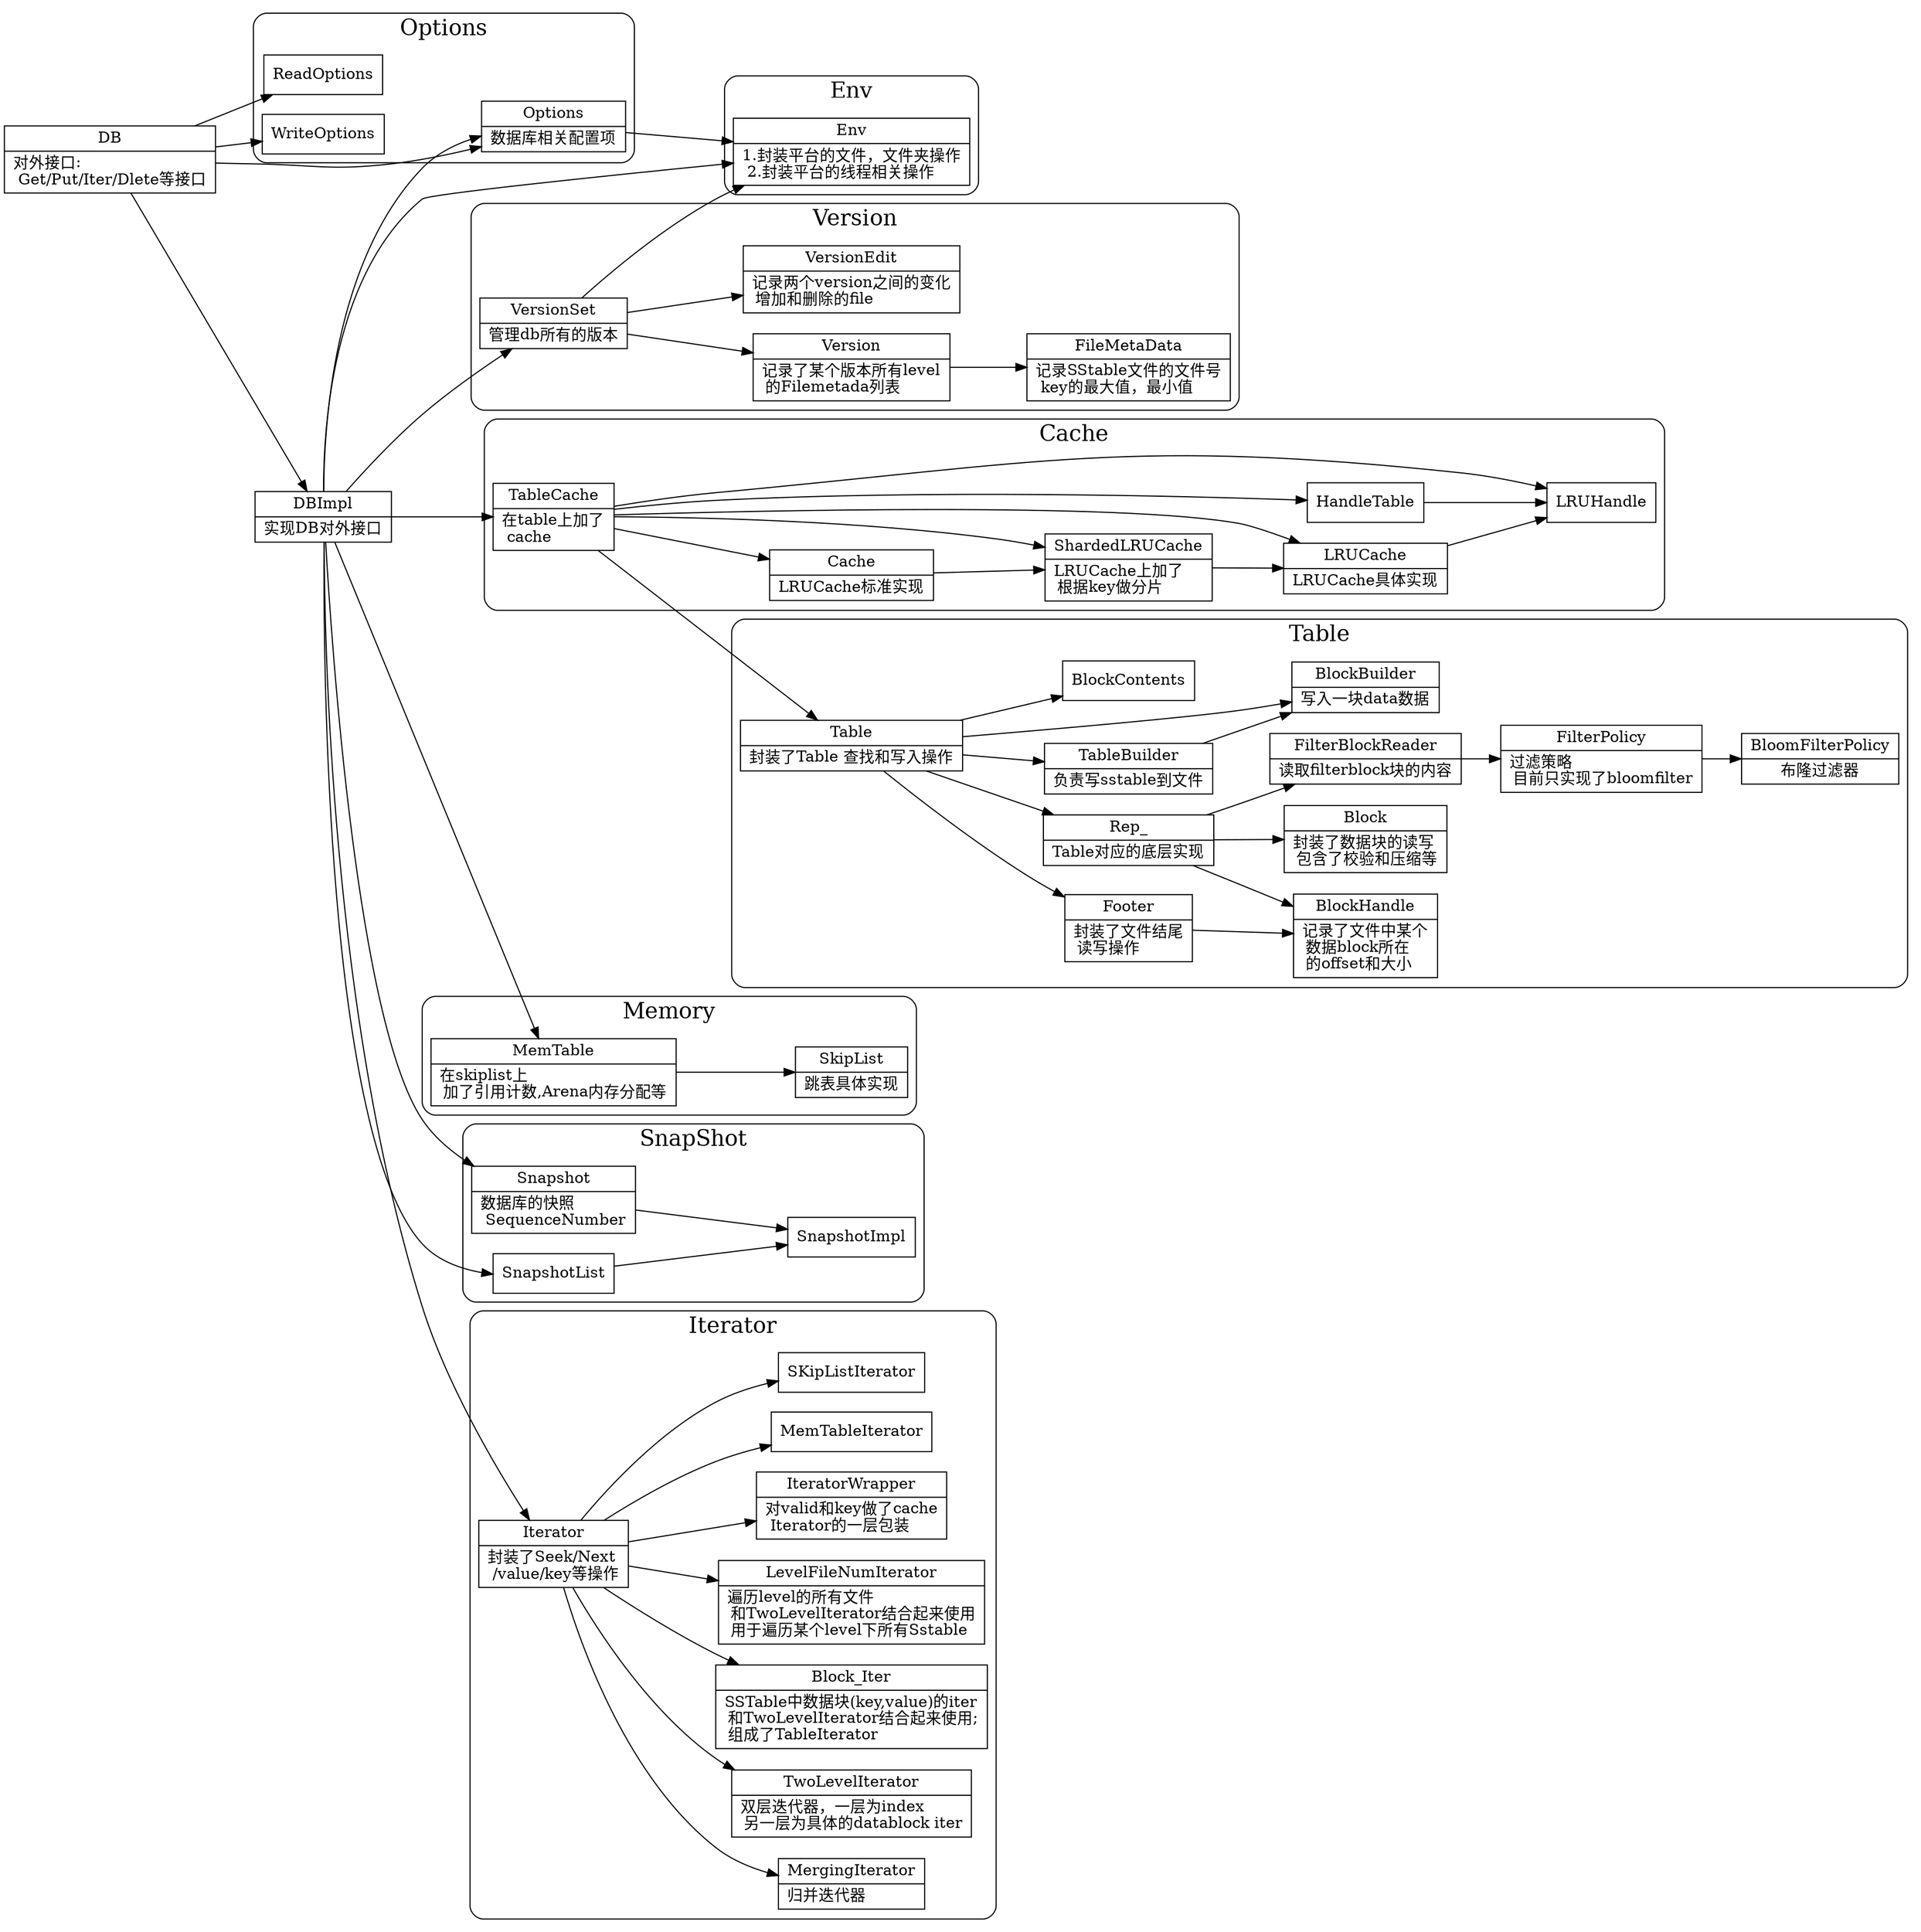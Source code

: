 digraph code_struct_overview {
  node[shape=box;];
  newrank=true;
  rankdir=LR;
  DB[
    shape="record";
    label="{{
      DB|
      对外接口:\l
      Get/Put/Iter/Dlete等接口\l
    }}";
  ];
  DBImpl[
    shape="record";
    label="{{
      DBImpl|
      实现DB对外接口\l
    }}";
  ];
  Options[
    shape="record";
    label="{{
      Options|
      数据库相关配置项\l
    }}";
  ];
  VersionSet[
    shape="record";
    label="{{
      VersionSet|
      管理db所有的版本
    }}";
  ];
  Version[
    shape="record";
    label="{{
      Version|
      记录了某个版本所有level\l 
      的Filemetada列表\l
    }}";
  ];
  VersionEdit[
    shape="record";
    label="{{
      VersionEdit|
      记录两个version之间的变化\l
      增加和删除的file\l
    }}";
  ];
  FileMetaData[
    shape="record";
    label="{{
      FileMetaData|
      记录SStable文件的文件号\l
      key的最大值，最小值\l
    }}";
  ];
  TableCache[
    shape="record";
    label="{{
      TableCache|
      在table上加了\l 
      cache\l
    }}";
  ];
  Cache[
    shape="record";
    label="{{
      Cache|
      LRUCache标准实现\l
    }}";
  ];
  ShardedLRUCache[
    shape="record";
    label="{{
      ShardedLRUCache|
      LRUCache上加了\l 
      根据key做分片\l
    }}";
  ];
  LRUCache[
    shape="record";
    label="{{
      LRUCache|
      LRUCache具体实现
    }}";
  ];
  MemTable[
    shape="record";
    label="{{
      MemTable|
      在skiplist上\l 
      加了引用计数,Arena内存分配等\l
    }}";
  ];
  SkipList[
    shape="record";
    label="{{
      SkipList|
      跳表具体实现\l
    }}";
  ];
  Snapshot[
    shape="record";
    label="{{
      Snapshot|
      数据库的快照\l 
      SequenceNumber\l
    }}";
  ];
  Table[
    shape="record";
    label="{{
      Table|
      封装了Table 查找和写入操作\l
    }}";
  ];
  Footer[
    shape="record";
    label="{{
      Footer|
      封装了文件结尾\l 
      读写操作\l
    }}";
  ];
  BlockHandle[
    shape="record";
    label="{{
      BlockHandle|
      记录了文件中某个\l 
      数据block所在\l 
      的offset和大小\l
    }}";
  ];
  Rep_[
    shape="record";
    label="{{
      Rep_|
      Table对应的底层实现\l
    }}";
  ];
  Block[
    shape="record";
    label="{{
      Block|
      封装了数据块的读写\l
      包含了校验和压缩等\l
    }}";
  ];
  FilterBlockReader[
    shape="record";
    label="{{
      FilterBlockReader|
      读取filterblock块的内容
    }}";
  ];
  FilterPolicy[
    shape="record";
    label="{{
      FilterPolicy|
      过滤策略\l
      目前只实现了bloomfilter\l
    }}";
  ];
  BloomFilterPolicy[
    shape="record";
    label="{{
      BloomFilterPolicy|
      布隆过滤器
    }}";
  ];
  Iterator[
    shape="record";
    label="{{
      Iterator|
      封装了Seek/Next\l 
      /value/key等操作\l
    }}";
  ];
  MergingIterator[
    shape="record";
    label="{{
      MergingIterator|
      归并迭代器\l
    }}";
  ];
  TwoLevelIterator[
    shape="record";
    label="{{
      TwoLevelIterator|
      双层迭代器，一层为index\l
      另一层为具体的datablock iter\l
    }}";
  ];
  Block_Iter[
    shape="record";
    label="{{
      Block_Iter|
      SSTable中数据块(key,value)的iter\l
      和TwoLevelIterator结合起来使用;\l
      组成了TableIterator\l
    }}";
  ];
  LevelFileNumIterator[
    shape="record";
    label="{{
      LevelFileNumIterator|
      遍历level的所有文件\l
      和TwoLevelIterator结合起来使用\l
      用于遍历某个level下所有Sstable\l
    }}";
  ];
  IteratorWrapper[
    shape="record";
    label="{{
      IteratorWrapper|
      对valid和key做了cache\l
      Iterator的一层包装\l
    }}";
  ];
  TableBuilder[
    shape="record";
    label="{{
      TableBuilder|
      负责写sstable到文件\l
    }}";
  ];
  BlockBuilder[
    shape="record";
    label="{{
      BlockBuilder|
      写入一块data数据
    }}";
  ];

  DB -> {
    DBImpl;
    ReadOptions;
    WriteOptions;
    Options;
  }

  DBImpl -> {
    TableCache;
    Options;
    VersionSet;
    MemTable;
    Snapshot;
    SnapshotList;
    Env;
    Iterator;
  }

  TableCache -> {
    Cache;
    ShardedLRUCache;
    LRUCache;
    HandleTable;
    LRUHandle;
    Table;
  }
  Options -> Env;
  subgraph cluster_Iterator {
    graph[label="Iterator";fontsize=20;style=rounded];
    Iterator -> {
      MergingIterator;
      IteratorWrapper;
      Block_Iter;
      MemTableIterator;
      TwoLevelIterator;
      SKipListIterator;
      LevelFileNumIterator;
    }
  };

  subgraph cluster_Env {
    graph[label="Env";fontsize=20;style=rounded];
    Env[
      shape="record";
      label="{{
        Env|
        1.封装平台的文件，文件夹操作\l
        2.封装平台的线程相关操作\l
      }}";
    ];
  };

  subgraph cluster_Memory {
    graph[label="Memory";fontsize=20;style=rounded];
    MemTable -> SkipList;
  };
  subgraph cluster_SnapShot {
    graph[label="SnapShot";fontsize=20;style=rounded];
    {Snapshot;SnapshotList} -> SnapshotImpl;
  };
  subgraph cluster_Options {
    graph[label="Options";fontsize=20;style=rounded];
    ReadOptions;
    WriteOptions;
    Options;
  };
  subgraph cluster_on {
    graph[label="Version";fontsize=20;style=rounded];
    VersionSet -> {
      Env;
      Version;
      VersionEdit;
    };
    Version -> FileMetaData;
  };
  subgraph cluster_Table {
    graph[label="Table";fontsize=20;style=rounded];
    Table -> {
      Rep_;
      Footer;
      BlockContents;
      TableBuilder;
      BlockBuilder;
    };
    TableBuilder -> BlockBuilder;
    Rep_ -> {
      Block;
      BlockHandle;
      FilterBlockReader;
    };
    FilterBlockReader -> FilterPolicy;
    FilterPolicy -> BloomFilterPolicy;
    Footer -> BlockHandle;
  };

  subgraph cluster_Cache {
    graph[label="Cache";fontsize=20;style=rounded];
    TableCache;
    Cache;
    ShardedLRUCache;
    LRUCache;
    HandleTable;
    LRUHandle;
    Cache -> ShardedLRUCache -> LRUCache -> LRUHandle;
    HandleTable -> LRUHandle;
  };
}
